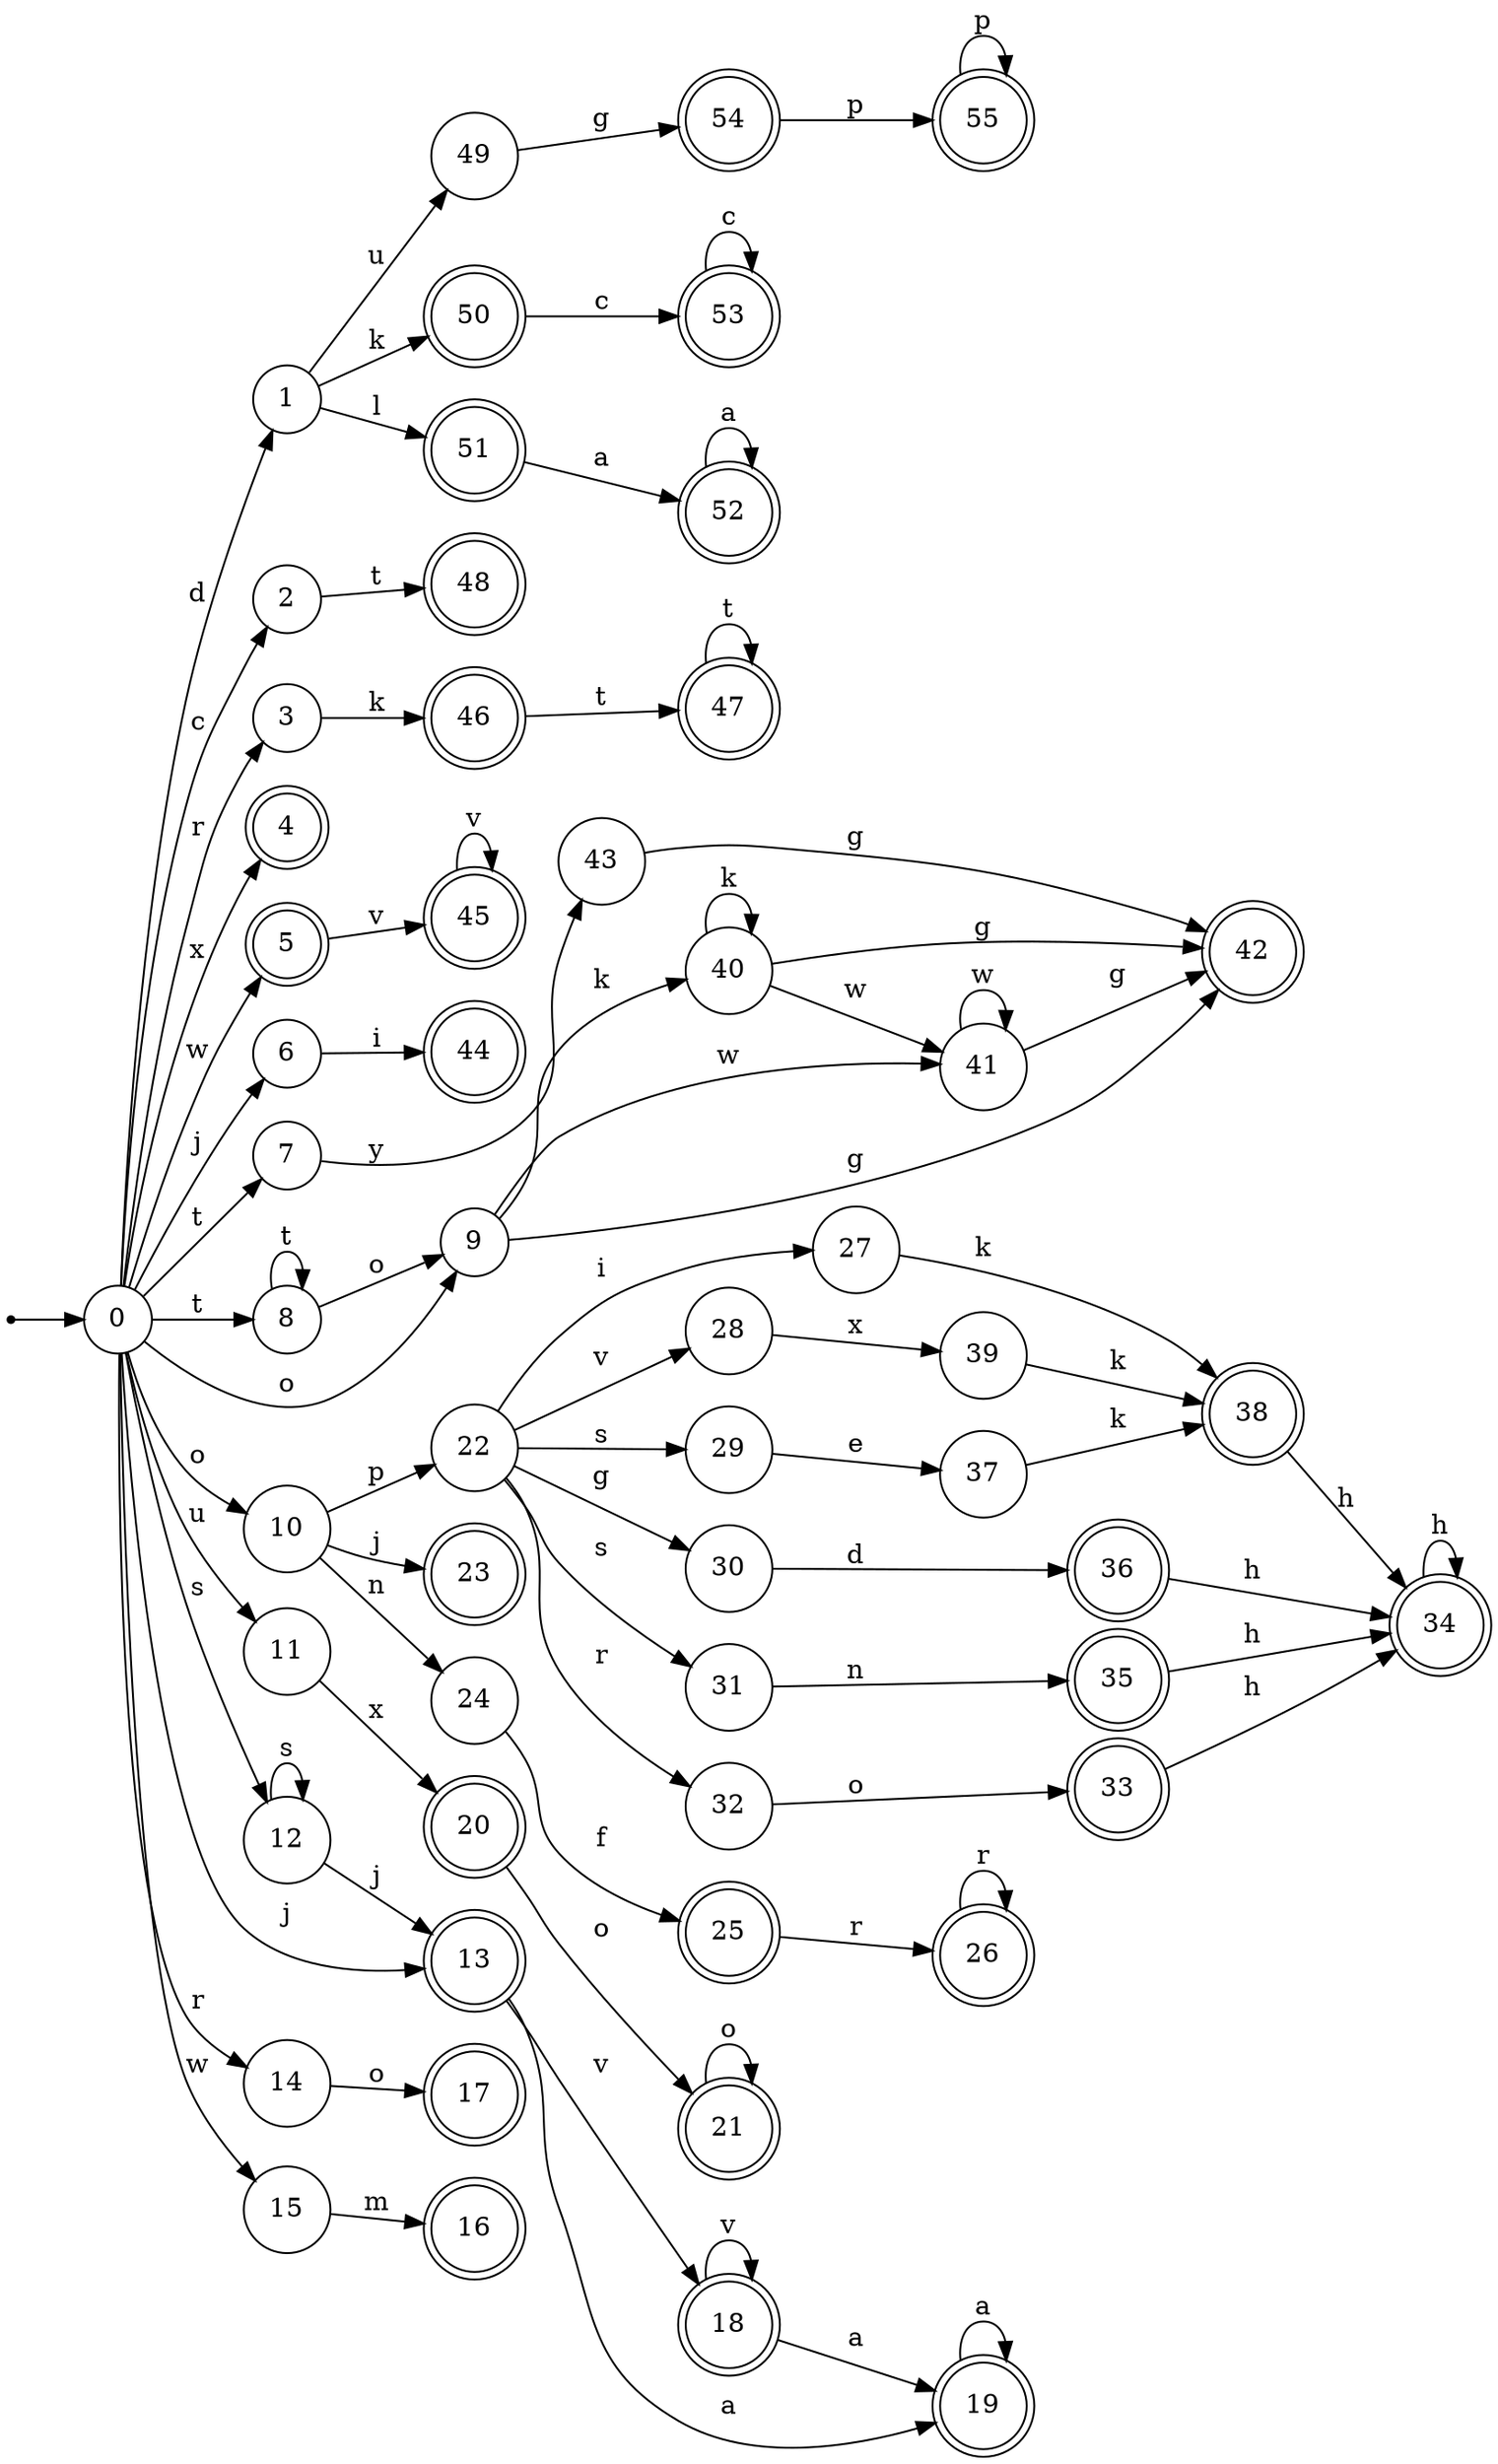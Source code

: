 digraph finite_state_machine {
rankdir=LR;
size="20,20";
node [shape = point]; "dummy0"
node [shape = circle]; "0";
"dummy0" -> "0";
node [shape = circle]; "1";
node [shape = circle]; "2";
node [shape = circle]; "3";
node [shape = doublecircle]; "4";node [shape = doublecircle]; "5";node [shape = circle]; "6";
node [shape = circle]; "7";
node [shape = circle]; "8";
node [shape = circle]; "9";
node [shape = circle]; "10";
node [shape = circle]; "11";
node [shape = circle]; "12";
node [shape = doublecircle]; "13";node [shape = circle]; "14";
node [shape = circle]; "15";
node [shape = doublecircle]; "16";node [shape = doublecircle]; "17";node [shape = doublecircle]; "18";node [shape = doublecircle]; "19";node [shape = doublecircle]; "20";node [shape = doublecircle]; "21";node [shape = circle]; "22";
node [shape = doublecircle]; "23";node [shape = circle]; "24";
node [shape = doublecircle]; "25";node [shape = doublecircle]; "26";node [shape = circle]; "27";
node [shape = circle]; "28";
node [shape = circle]; "29";
node [shape = circle]; "30";
node [shape = circle]; "31";
node [shape = circle]; "32";
node [shape = doublecircle]; "33";node [shape = doublecircle]; "34";node [shape = doublecircle]; "35";node [shape = doublecircle]; "36";node [shape = circle]; "37";
node [shape = doublecircle]; "38";node [shape = circle]; "39";
node [shape = circle]; "40";
node [shape = circle]; "41";
node [shape = doublecircle]; "42";node [shape = circle]; "43";
node [shape = doublecircle]; "44";node [shape = doublecircle]; "45";node [shape = doublecircle]; "46";node [shape = doublecircle]; "47";node [shape = doublecircle]; "48";node [shape = circle]; "49";
node [shape = doublecircle]; "50";node [shape = doublecircle]; "51";node [shape = doublecircle]; "52";node [shape = doublecircle]; "53";node [shape = doublecircle]; "54";node [shape = doublecircle]; "55";"0" -> "1" [label = "d"];
 "0" -> "2" [label = "c"];
 "0" -> "3" [label = "r"];
 "0" -> "14" [label = "r"];
 "0" -> "4" [label = "x"];
 "0" -> "5" [label = "w"];
 "0" -> "15" [label = "w"];
 "0" -> "13" [label = "j"];
 "0" -> "6" [label = "j"];
 "0" -> "8" [label = "t"];
 "0" -> "7" [label = "t"];
 "0" -> "9" [label = "o"];
 "0" -> "10" [label = "o"];
 "0" -> "11" [label = "u"];
 "0" -> "12" [label = "s"];
 "15" -> "16" [label = "m"];
 "14" -> "17" [label = "o"];
 "13" -> "18" [label = "v"];
 "13" -> "19" [label = "a"];
 "19" -> "19" [label = "a"];
 "18" -> "18" [label = "v"];
 "18" -> "19" [label = "a"];
 "12" -> "12" [label = "s"];
 "12" -> "13" [label = "j"];
 "11" -> "20" [label = "x"];
 "20" -> "21" [label = "o"];
 "21" -> "21" [label = "o"];
 "10" -> "22" [label = "p"];
 "10" -> "23" [label = "j"];
 "10" -> "24" [label = "n"];
 "24" -> "25" [label = "f"];
 "25" -> "26" [label = "r"];
 "26" -> "26" [label = "r"];
 "22" -> "27" [label = "i"];
 "22" -> "28" [label = "v"];
 "22" -> "29" [label = "s"];
 "22" -> "31" [label = "s"];
 "22" -> "30" [label = "g"];
 "22" -> "32" [label = "r"];
 "32" -> "33" [label = "o"];
 "33" -> "34" [label = "h"];
 "34" -> "34" [label = "h"];
 "31" -> "35" [label = "n"];
 "35" -> "34" [label = "h"];
 "30" -> "36" [label = "d"];
 "36" -> "34" [label = "h"];
 "29" -> "37" [label = "e"];
 "37" -> "38" [label = "k"];
 "38" -> "34" [label = "h"];
 "28" -> "39" [label = "x"];
 "39" -> "38" [label = "k"];
 "27" -> "38" [label = "k"];
 "9" -> "40" [label = "k"];
 "9" -> "41" [label = "w"];
 "9" -> "42" [label = "g"];
 "41" -> "41" [label = "w"];
 "41" -> "42" [label = "g"];
 "40" -> "40" [label = "k"];
 "40" -> "41" [label = "w"];
 "40" -> "42" [label = "g"];
 "8" -> "8" [label = "t"];
 "8" -> "9" [label = "o"];
 "7" -> "43" [label = "y"];
 "43" -> "42" [label = "g"];
 "6" -> "44" [label = "i"];
 "5" -> "45" [label = "v"];
 "45" -> "45" [label = "v"];
 "3" -> "46" [label = "k"];
 "46" -> "47" [label = "t"];
 "47" -> "47" [label = "t"];
 "2" -> "48" [label = "t"];
 "1" -> "49" [label = "u"];
 "1" -> "50" [label = "k"];
 "1" -> "51" [label = "l"];
 "51" -> "52" [label = "a"];
 "52" -> "52" [label = "a"];
 "50" -> "53" [label = "c"];
 "53" -> "53" [label = "c"];
 "49" -> "54" [label = "g"];
 "54" -> "55" [label = "p"];
 "55" -> "55" [label = "p"];
 }

